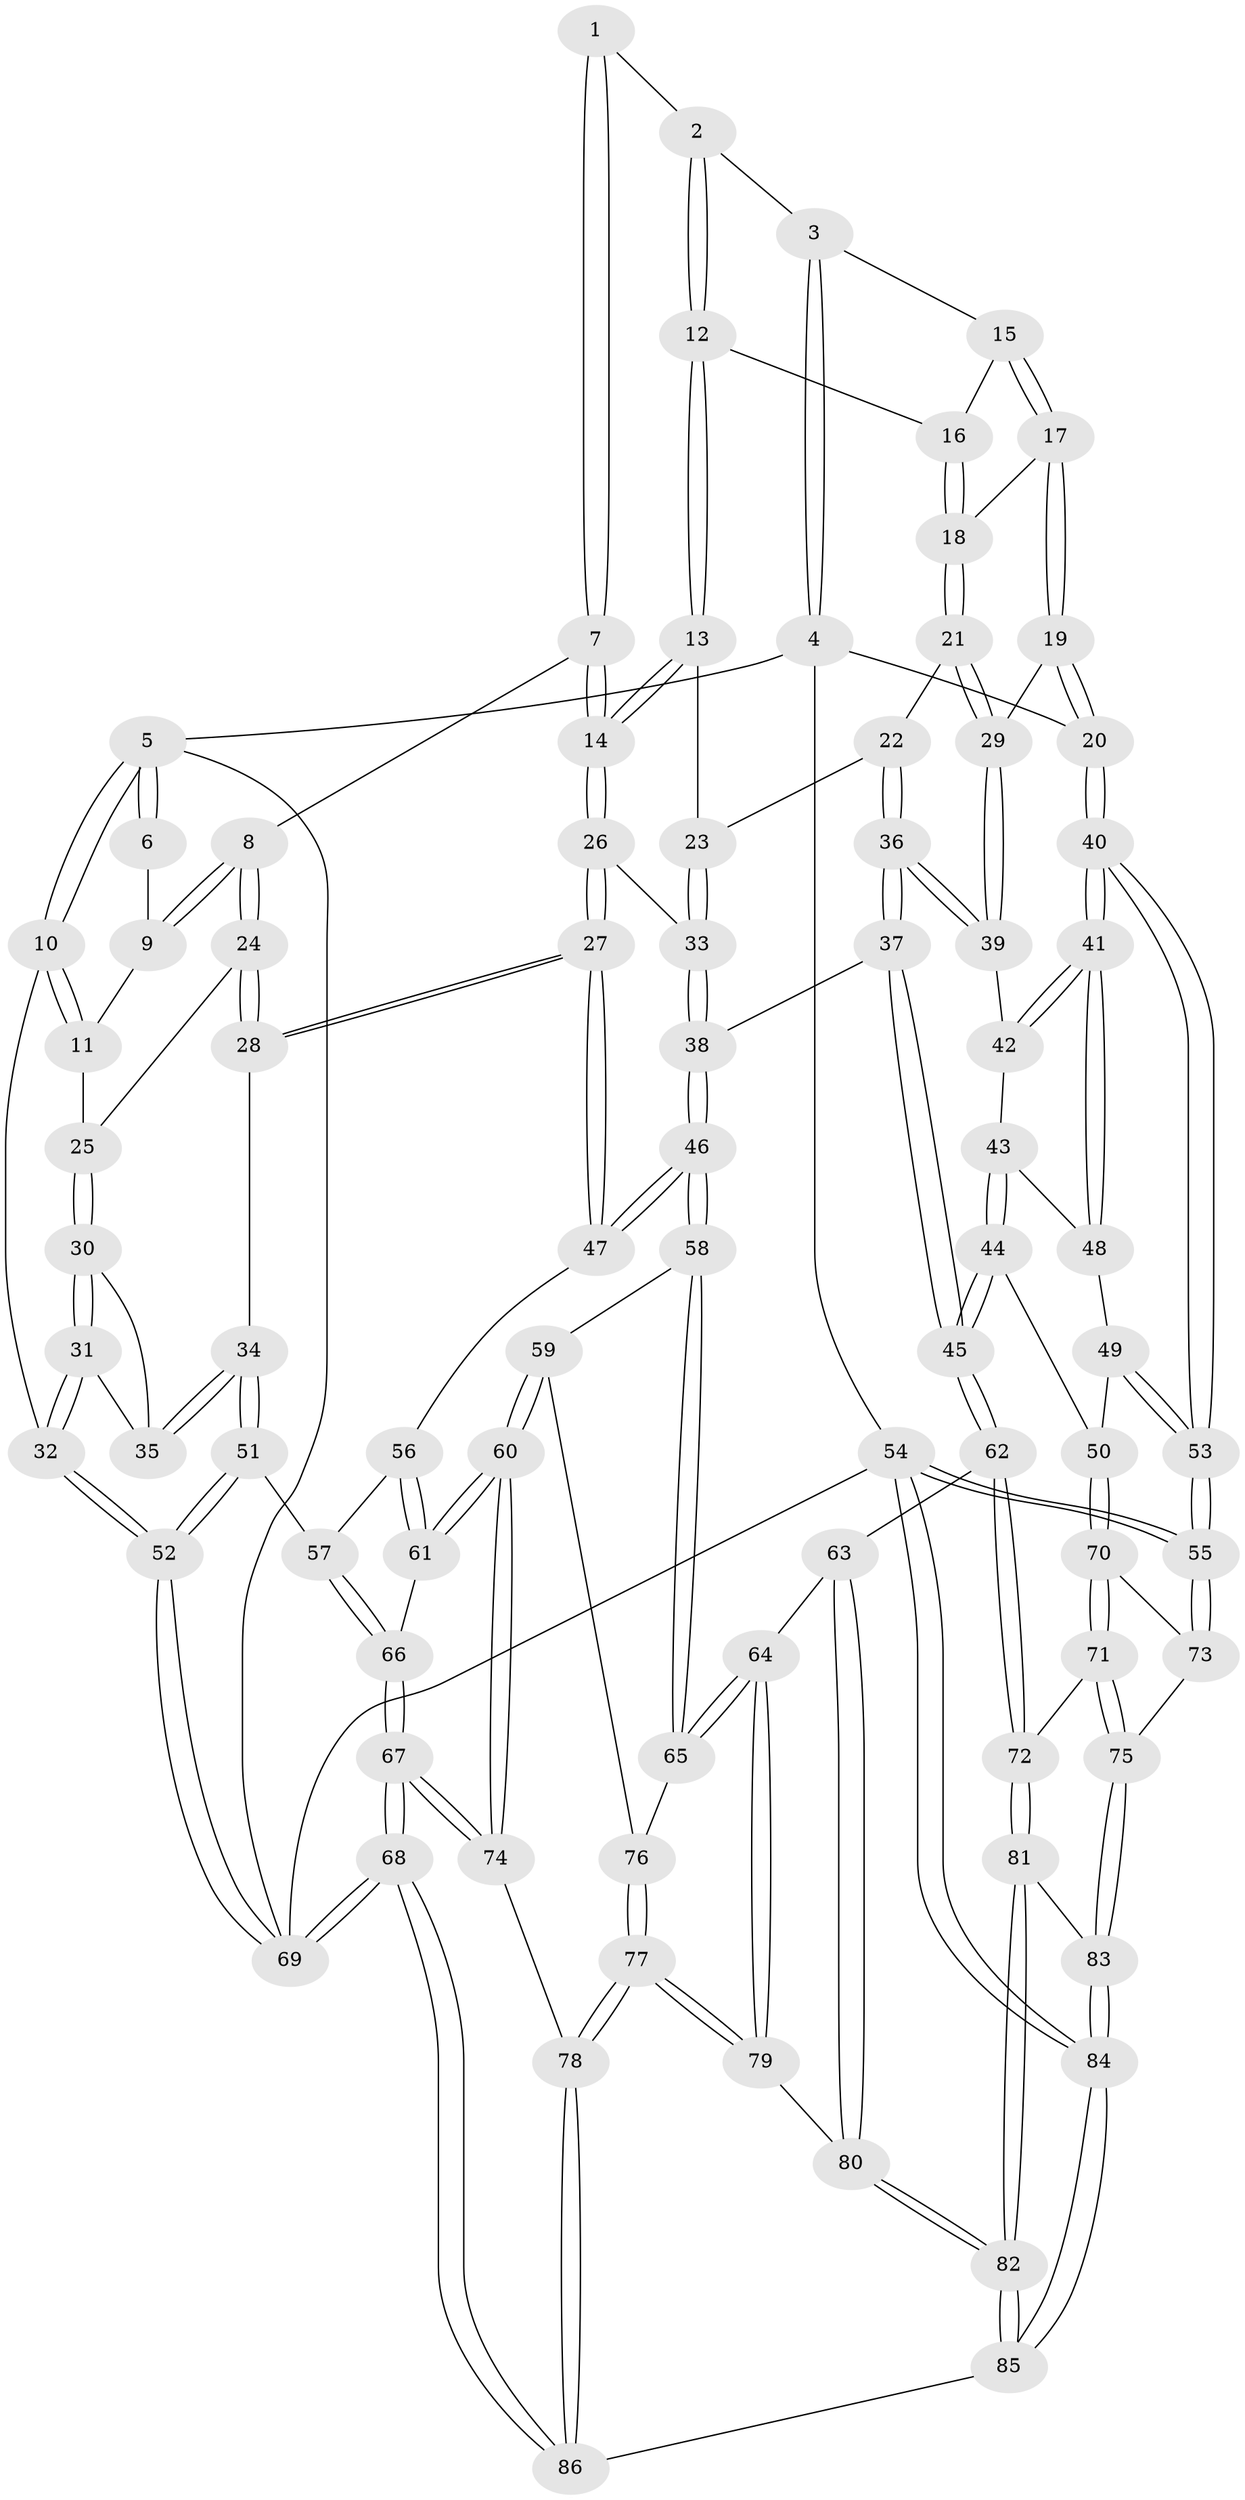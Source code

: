 // Generated by graph-tools (version 1.1) at 2025/11/02/27/25 16:11:53]
// undirected, 86 vertices, 212 edges
graph export_dot {
graph [start="1"]
  node [color=gray90,style=filled];
  1 [pos="+0.34579128385321417+0"];
  2 [pos="+0.47857274901956803+0"];
  3 [pos="+0.7356821710832803+0"];
  4 [pos="+1+0"];
  5 [pos="+0+0"];
  6 [pos="+0.2847628145025135+0"];
  7 [pos="+0.28541690850591045+0.1453461859137104"];
  8 [pos="+0.2573149362281697+0.15054679852287753"];
  9 [pos="+0.1929721344309073+0.025754440310618267"];
  10 [pos="+0+0"];
  11 [pos="+0.05380144810605251+0.1100356390492641"];
  12 [pos="+0.4998038144476231+0.05489130918858131"];
  13 [pos="+0.4556735297102093+0.1593632902490547"];
  14 [pos="+0.38993194302106077+0.18271225542619246"];
  15 [pos="+0.7415388003154574+0.07140741597484318"];
  16 [pos="+0.5763430770041396+0.08416686913201242"];
  17 [pos="+0.7418920399649984+0.07217366963130714"];
  18 [pos="+0.6675576723455162+0.19295988875939774"];
  19 [pos="+0.8997464402760739+0.18079128378139478"];
  20 [pos="+1+0.0014971182013726176"];
  21 [pos="+0.6674379508583577+0.19507816440916118"];
  22 [pos="+0.6307874841120323+0.24467461348520564"];
  23 [pos="+0.47437658130751753+0.18155977148923572"];
  24 [pos="+0.18551850030975384+0.1948100178676577"];
  25 [pos="+0.12736824976532335+0.18450374721539595"];
  26 [pos="+0.33736828648175937+0.3520886931516025"];
  27 [pos="+0.28587002890688296+0.4107477099360119"];
  28 [pos="+0.25197743676570006+0.39964159678297667"];
  29 [pos="+0.8495413793554848+0.24913631405118808"];
  30 [pos="+0.10116955909849007+0.23113973604255722"];
  31 [pos="+0+0.38702092637453017"];
  32 [pos="+0+0.45089885444889477"];
  33 [pos="+0.5042614485207575+0.3420513367572892"];
  34 [pos="+0.24892237351992821+0.4003063055496182"];
  35 [pos="+0.17438613279075796+0.39290219482955047"];
  36 [pos="+0.6607009060590499+0.4370711665356548"];
  37 [pos="+0.6487839292918239+0.45770175065889485"];
  38 [pos="+0.6274863874513666+0.4607668797940854"];
  39 [pos="+0.8247103878081883+0.3254172432597785"];
  40 [pos="+1+0.28027795373103304"];
  41 [pos="+1+0.31005801539597333"];
  42 [pos="+0.8792793748205009+0.3712574546601081"];
  43 [pos="+0.9020273038617439+0.406577919264876"];
  44 [pos="+0.8387107665659707+0.6108675626257942"];
  45 [pos="+0.7711378417929935+0.6052523862884598"];
  46 [pos="+0.4973538657890807+0.5408921413370781"];
  47 [pos="+0.32302428230010144+0.47497859461106007"];
  48 [pos="+0.9471860931345235+0.4297396764600816"];
  49 [pos="+0.9673220057359498+0.4908139133771133"];
  50 [pos="+0.8414336302919766+0.6117035970666422"];
  51 [pos="+0.08025078134676489+0.5955831391268018"];
  52 [pos="+0+0.4790114684933261"];
  53 [pos="+1+0.5310859030008274"];
  54 [pos="+1+1"];
  55 [pos="+1+0.6945355401821552"];
  56 [pos="+0.3112051552798756+0.49980388029389017"];
  57 [pos="+0.08219407733497981+0.597683970199691"];
  58 [pos="+0.48371116867847364+0.6254292103638688"];
  59 [pos="+0.4269185955193721+0.7031917982534951"];
  60 [pos="+0.3487048982986715+0.7613236230891348"];
  61 [pos="+0.2552260794742394+0.6564063278520323"];
  62 [pos="+0.6957953225903357+0.7524656036490542"];
  63 [pos="+0.6761228771373039+0.757526377302191"];
  64 [pos="+0.6554909636048922+0.7580040293989451"];
  65 [pos="+0.6273162071614667+0.7517292114384624"];
  66 [pos="+0.12774238309878605+0.6583024896714958"];
  67 [pos="+0+1"];
  68 [pos="+0+1"];
  69 [pos="+0+1"];
  70 [pos="+0.8831722941024255+0.6406014844803076"];
  71 [pos="+0.8528695487735658+0.8342203101352641"];
  72 [pos="+0.7488064598598589+0.8305921626718303"];
  73 [pos="+0.9837857824094381+0.6764836591303549"];
  74 [pos="+0.3361018918442289+0.8500135826220069"];
  75 [pos="+0.9018857413837396+0.8665445130866384"];
  76 [pos="+0.5380509521113512+0.7904825831734144"];
  77 [pos="+0.49169819790354835+0.8955128396916368"];
  78 [pos="+0.4767002407697405+0.9026334272345282"];
  79 [pos="+0.551258352226055+0.8949657555138162"];
  80 [pos="+0.6187858998017683+0.9233645197104825"];
  81 [pos="+0.7422694545518373+0.8898227389364832"];
  82 [pos="+0.6984784081389425+1"];
  83 [pos="+0.9580314096231981+0.96032715301978"];
  84 [pos="+1+1"];
  85 [pos="+0.7240996686856086+1"];
  86 [pos="+0.5409029917583275+1"];
  1 -- 2;
  1 -- 7;
  1 -- 7;
  2 -- 3;
  2 -- 12;
  2 -- 12;
  3 -- 4;
  3 -- 4;
  3 -- 15;
  4 -- 5;
  4 -- 20;
  4 -- 54;
  5 -- 6;
  5 -- 6;
  5 -- 10;
  5 -- 10;
  5 -- 69;
  6 -- 9;
  7 -- 8;
  7 -- 14;
  7 -- 14;
  8 -- 9;
  8 -- 9;
  8 -- 24;
  8 -- 24;
  9 -- 11;
  10 -- 11;
  10 -- 11;
  10 -- 32;
  11 -- 25;
  12 -- 13;
  12 -- 13;
  12 -- 16;
  13 -- 14;
  13 -- 14;
  13 -- 23;
  14 -- 26;
  14 -- 26;
  15 -- 16;
  15 -- 17;
  15 -- 17;
  16 -- 18;
  16 -- 18;
  17 -- 18;
  17 -- 19;
  17 -- 19;
  18 -- 21;
  18 -- 21;
  19 -- 20;
  19 -- 20;
  19 -- 29;
  20 -- 40;
  20 -- 40;
  21 -- 22;
  21 -- 29;
  21 -- 29;
  22 -- 23;
  22 -- 36;
  22 -- 36;
  23 -- 33;
  23 -- 33;
  24 -- 25;
  24 -- 28;
  24 -- 28;
  25 -- 30;
  25 -- 30;
  26 -- 27;
  26 -- 27;
  26 -- 33;
  27 -- 28;
  27 -- 28;
  27 -- 47;
  27 -- 47;
  28 -- 34;
  29 -- 39;
  29 -- 39;
  30 -- 31;
  30 -- 31;
  30 -- 35;
  31 -- 32;
  31 -- 32;
  31 -- 35;
  32 -- 52;
  32 -- 52;
  33 -- 38;
  33 -- 38;
  34 -- 35;
  34 -- 35;
  34 -- 51;
  34 -- 51;
  36 -- 37;
  36 -- 37;
  36 -- 39;
  36 -- 39;
  37 -- 38;
  37 -- 45;
  37 -- 45;
  38 -- 46;
  38 -- 46;
  39 -- 42;
  40 -- 41;
  40 -- 41;
  40 -- 53;
  40 -- 53;
  41 -- 42;
  41 -- 42;
  41 -- 48;
  41 -- 48;
  42 -- 43;
  43 -- 44;
  43 -- 44;
  43 -- 48;
  44 -- 45;
  44 -- 45;
  44 -- 50;
  45 -- 62;
  45 -- 62;
  46 -- 47;
  46 -- 47;
  46 -- 58;
  46 -- 58;
  47 -- 56;
  48 -- 49;
  49 -- 50;
  49 -- 53;
  49 -- 53;
  50 -- 70;
  50 -- 70;
  51 -- 52;
  51 -- 52;
  51 -- 57;
  52 -- 69;
  52 -- 69;
  53 -- 55;
  53 -- 55;
  54 -- 55;
  54 -- 55;
  54 -- 84;
  54 -- 84;
  54 -- 69;
  55 -- 73;
  55 -- 73;
  56 -- 57;
  56 -- 61;
  56 -- 61;
  57 -- 66;
  57 -- 66;
  58 -- 59;
  58 -- 65;
  58 -- 65;
  59 -- 60;
  59 -- 60;
  59 -- 76;
  60 -- 61;
  60 -- 61;
  60 -- 74;
  60 -- 74;
  61 -- 66;
  62 -- 63;
  62 -- 72;
  62 -- 72;
  63 -- 64;
  63 -- 80;
  63 -- 80;
  64 -- 65;
  64 -- 65;
  64 -- 79;
  64 -- 79;
  65 -- 76;
  66 -- 67;
  66 -- 67;
  67 -- 68;
  67 -- 68;
  67 -- 74;
  67 -- 74;
  68 -- 69;
  68 -- 69;
  68 -- 86;
  68 -- 86;
  70 -- 71;
  70 -- 71;
  70 -- 73;
  71 -- 72;
  71 -- 75;
  71 -- 75;
  72 -- 81;
  72 -- 81;
  73 -- 75;
  74 -- 78;
  75 -- 83;
  75 -- 83;
  76 -- 77;
  76 -- 77;
  77 -- 78;
  77 -- 78;
  77 -- 79;
  77 -- 79;
  78 -- 86;
  78 -- 86;
  79 -- 80;
  80 -- 82;
  80 -- 82;
  81 -- 82;
  81 -- 82;
  81 -- 83;
  82 -- 85;
  82 -- 85;
  83 -- 84;
  83 -- 84;
  84 -- 85;
  84 -- 85;
  85 -- 86;
}
